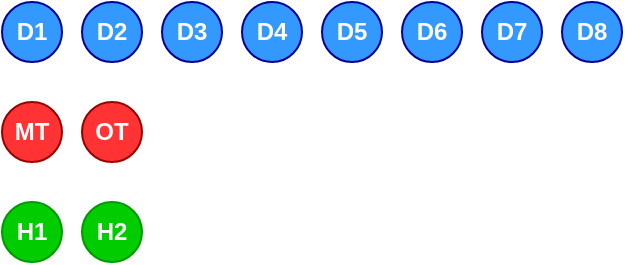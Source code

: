 <mxfile version="13.10.1" type="github">
  <diagram id="4_Fia8kbsiUVp8hON2T_" name="Page-1">
    <mxGraphModel dx="1436" dy="1058" grid="1" gridSize="10" guides="1" tooltips="1" connect="1" arrows="1" fold="1" page="1" pageScale="1" pageWidth="827" pageHeight="1169" math="0" shadow="0">
      <root>
        <mxCell id="0" />
        <mxCell id="1" parent="0" />
        <mxCell id="8pptQlGY_vhrEIVUXviV-2" value="D1" style="ellipse;whiteSpace=wrap;html=1;aspect=fixed;strokeColor=#000099;fillColor=#3399FF;fontColor=#FFFFFF;fontStyle=1" parent="1" vertex="1">
          <mxGeometry x="20" y="30" width="30" height="30" as="geometry" />
        </mxCell>
        <mxCell id="lJfwttw0Kk7xNGoCzPMS-1" value="D2" style="ellipse;whiteSpace=wrap;html=1;aspect=fixed;strokeColor=#000099;fillColor=#3399FF;fontColor=#FFFFFF;fontStyle=1" vertex="1" parent="1">
          <mxGeometry x="60" y="30" width="30" height="30" as="geometry" />
        </mxCell>
        <mxCell id="lJfwttw0Kk7xNGoCzPMS-2" value="D3" style="ellipse;whiteSpace=wrap;html=1;aspect=fixed;strokeColor=#000099;fillColor=#3399FF;fontColor=#FFFFFF;fontStyle=1" vertex="1" parent="1">
          <mxGeometry x="100" y="30" width="30" height="30" as="geometry" />
        </mxCell>
        <mxCell id="lJfwttw0Kk7xNGoCzPMS-3" value="D4" style="ellipse;whiteSpace=wrap;html=1;aspect=fixed;strokeColor=#000099;fillColor=#3399FF;fontColor=#FFFFFF;fontStyle=1" vertex="1" parent="1">
          <mxGeometry x="140" y="30" width="30" height="30" as="geometry" />
        </mxCell>
        <mxCell id="lJfwttw0Kk7xNGoCzPMS-4" value="D5" style="ellipse;whiteSpace=wrap;html=1;aspect=fixed;strokeColor=#000099;fillColor=#3399FF;fontColor=#FFFFFF;fontStyle=1" vertex="1" parent="1">
          <mxGeometry x="180" y="30" width="30" height="30" as="geometry" />
        </mxCell>
        <mxCell id="lJfwttw0Kk7xNGoCzPMS-5" value="D6" style="ellipse;whiteSpace=wrap;html=1;aspect=fixed;strokeColor=#000099;fillColor=#3399FF;fontColor=#FFFFFF;fontStyle=1" vertex="1" parent="1">
          <mxGeometry x="220" y="30" width="30" height="30" as="geometry" />
        </mxCell>
        <mxCell id="lJfwttw0Kk7xNGoCzPMS-6" value="OT" style="ellipse;whiteSpace=wrap;html=1;aspect=fixed;fontColor=#FFFFFF;fontStyle=1;fillColor=#FF3333;strokeColor=#990000;" vertex="1" parent="1">
          <mxGeometry x="60" y="80" width="30" height="30" as="geometry" />
        </mxCell>
        <mxCell id="lJfwttw0Kk7xNGoCzPMS-7" value="H1" style="ellipse;whiteSpace=wrap;html=1;aspect=fixed;fontColor=#FFFFFF;fontStyle=1;fillColor=#00CC00;strokeColor=#009900;" vertex="1" parent="1">
          <mxGeometry x="20" y="130" width="30" height="30" as="geometry" />
        </mxCell>
        <mxCell id="lJfwttw0Kk7xNGoCzPMS-8" value="D8" style="ellipse;whiteSpace=wrap;html=1;aspect=fixed;strokeColor=#000099;fillColor=#3399FF;fontColor=#FFFFFF;fontStyle=1" vertex="1" parent="1">
          <mxGeometry x="300" y="30" width="30" height="30" as="geometry" />
        </mxCell>
        <mxCell id="lJfwttw0Kk7xNGoCzPMS-9" value="D7" style="ellipse;whiteSpace=wrap;html=1;aspect=fixed;strokeColor=#000099;fillColor=#3399FF;fontColor=#FFFFFF;fontStyle=1" vertex="1" parent="1">
          <mxGeometry x="260" y="30" width="30" height="30" as="geometry" />
        </mxCell>
        <mxCell id="lJfwttw0Kk7xNGoCzPMS-11" value="MT" style="ellipse;whiteSpace=wrap;html=1;aspect=fixed;fontColor=#FFFFFF;fontStyle=1;fillColor=#FF3333;strokeColor=#990000;" vertex="1" parent="1">
          <mxGeometry x="20" y="80" width="30" height="30" as="geometry" />
        </mxCell>
        <mxCell id="lJfwttw0Kk7xNGoCzPMS-12" value="H2" style="ellipse;whiteSpace=wrap;html=1;aspect=fixed;fontColor=#FFFFFF;fontStyle=1;fillColor=#00CC00;strokeColor=#009900;" vertex="1" parent="1">
          <mxGeometry x="60" y="130" width="30" height="30" as="geometry" />
        </mxCell>
      </root>
    </mxGraphModel>
  </diagram>
</mxfile>
